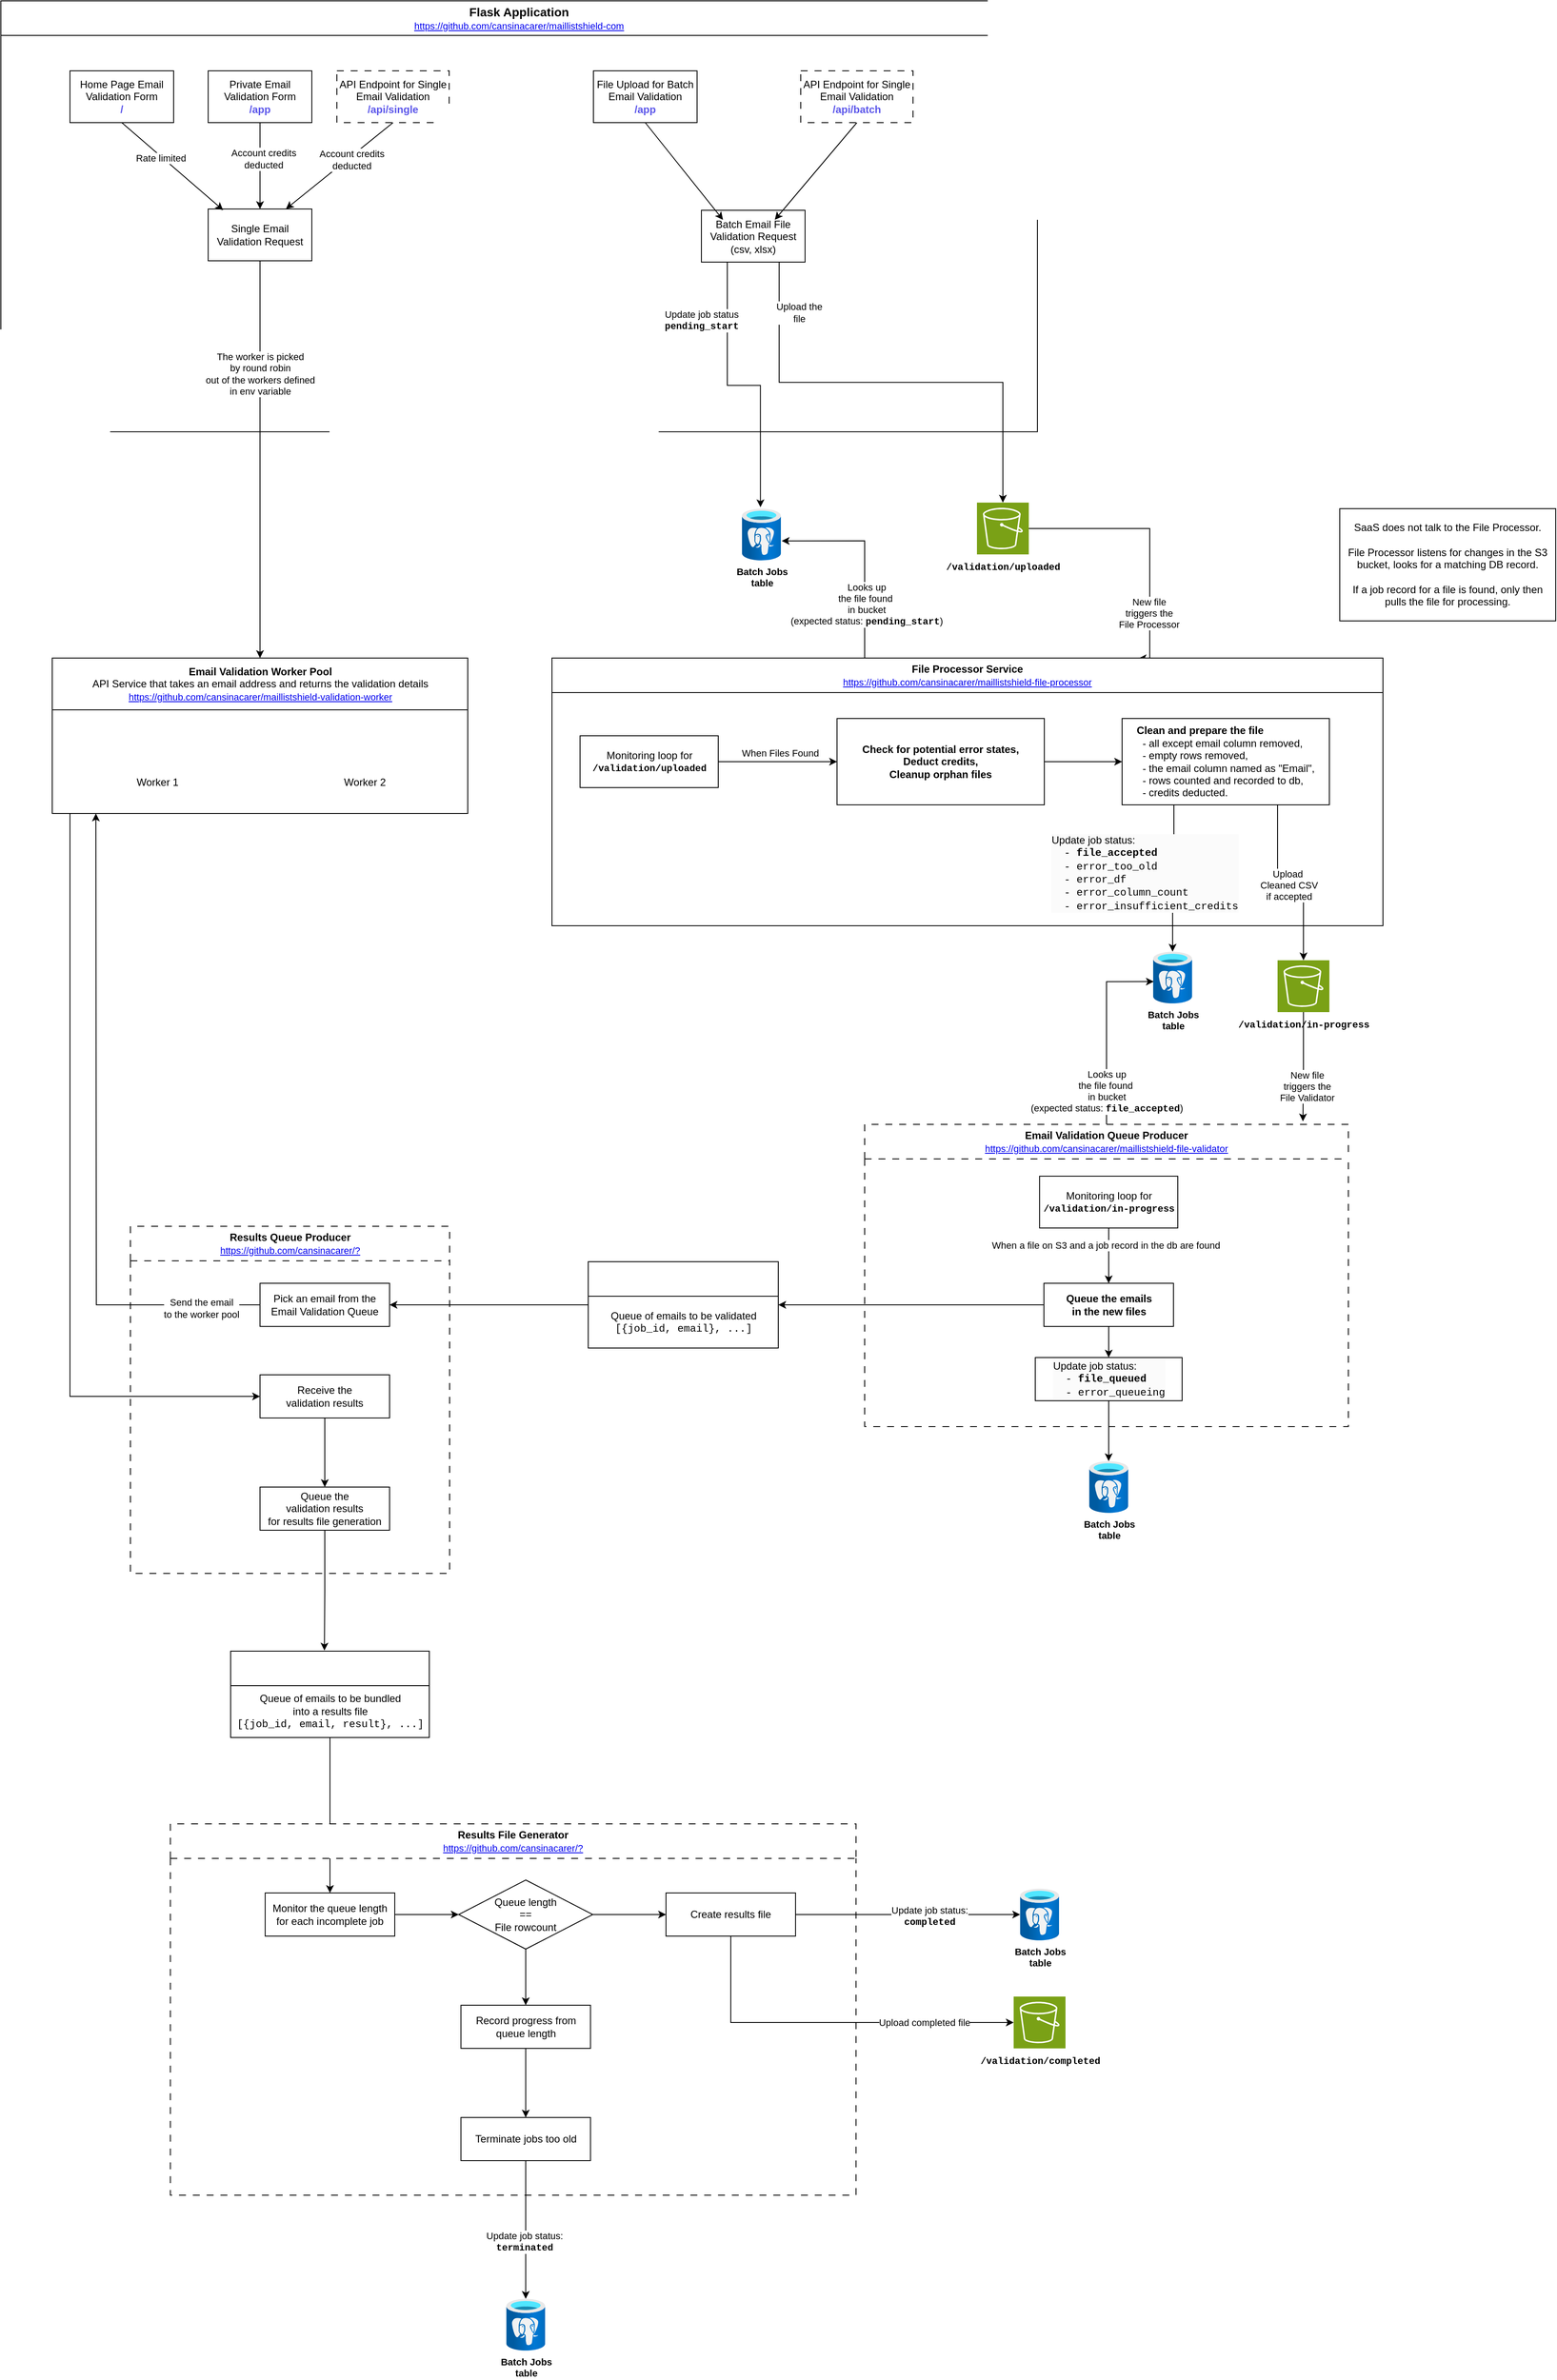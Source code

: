 <mxfile>
    <diagram id="Ht1M8jgEwFfnCIfOTk4-" name="Page-1">
        <mxGraphModel dx="1467" dy="670" grid="1" gridSize="10" guides="1" tooltips="1" connect="1" arrows="1" fold="1" page="1" pageScale="1" pageWidth="1169" pageHeight="827" math="0" shadow="0">
            <root>
                <mxCell id="0"/>
                <mxCell id="1" parent="0"/>
                <mxCell id="_tGrXpRGsigZLB4k0Vc1-57" style="edgeStyle=orthogonalEdgeStyle;rounded=0;orthogonalLoop=1;jettySize=auto;html=1;exitX=0.5;exitY=1;exitDx=0;exitDy=0;entryX=0.5;entryY=0;entryDx=0;entryDy=0;" parent="1" source="_tGrXpRGsigZLB4k0Vc1-1" target="_tGrXpRGsigZLB4k0Vc1-60" edge="1">
                    <mxGeometry relative="1" as="geometry">
                        <mxPoint x="660" y="850" as="targetPoint"/>
                    </mxGeometry>
                </mxCell>
                <mxCell id="_tGrXpRGsigZLB4k0Vc1-59" value="The worker is picked&lt;div&gt;by round robin&lt;/div&gt;&lt;div&gt;out of the workers defined&lt;/div&gt;&lt;div&gt;in env variable&lt;/div&gt;" style="edgeLabel;html=1;align=center;verticalAlign=middle;resizable=0;points=[];" parent="_tGrXpRGsigZLB4k0Vc1-57" vertex="1" connectable="0">
                    <mxGeometry x="-0.695" y="3" relative="1" as="geometry">
                        <mxPoint x="-3" y="61" as="offset"/>
                    </mxGeometry>
                </mxCell>
                <mxCell id="_tGrXpRGsigZLB4k0Vc1-181" style="edgeStyle=orthogonalEdgeStyle;rounded=0;orthogonalLoop=1;jettySize=auto;html=1;entryX=0;entryY=0.5;entryDx=0;entryDy=0;" parent="1" target="_tGrXpRGsigZLB4k0Vc1-180" edge="1">
                    <mxGeometry relative="1" as="geometry">
                        <mxPoint x="200" y="1140" as="sourcePoint"/>
                        <Array as="points">
                            <mxPoint x="200" y="1815"/>
                        </Array>
                    </mxGeometry>
                </mxCell>
                <mxCell id="_tGrXpRGsigZLB4k0Vc1-60" value="Email Validation Worker Pool&lt;div&gt;&lt;span style=&quot;font-weight: normal;&quot;&gt;API Service that takes an email address and returns the validation details&lt;/span&gt;&lt;br&gt;&lt;div&gt;&lt;u style=&quot;color: rgb(0, 0, 238); font-size: 11px; font-weight: 400; text-align: right; text-wrap-mode: nowrap;&quot;&gt;&lt;a href=&quot;https://github.com/cansinacarer/maillistshield-validation-worker&quot;&gt;https://github.com/cansinacarer/maillistshield-validation-worker&lt;/a&gt;&lt;/u&gt;&lt;/div&gt;&lt;/div&gt;" style="swimlane;whiteSpace=wrap;html=1;startSize=60;" parent="1" vertex="1">
                    <mxGeometry x="179.5" y="960" width="481" height="180" as="geometry"/>
                </mxCell>
                <mxCell id="_tGrXpRGsigZLB4k0Vc1-63" value="Worker 2" style="shape=image;html=1;verticalAlign=top;verticalLabelPosition=bottom;labelBackgroundColor=#ffffff;imageAspect=0;aspect=fixed;image=https://cdn1.iconfinder.com/data/icons/unicons-line-vol-3/24/docker-128.png" parent="_tGrXpRGsigZLB4k0Vc1-60" vertex="1">
                    <mxGeometry x="341" y="90" width="40" height="40" as="geometry"/>
                </mxCell>
                <mxCell id="_tGrXpRGsigZLB4k0Vc1-67" value="Worker 1" style="shape=image;html=1;verticalAlign=top;verticalLabelPosition=bottom;labelBackgroundColor=#ffffff;imageAspect=0;aspect=fixed;image=https://cdn1.iconfinder.com/data/icons/unicons-line-vol-3/24/docker-128.png" parent="_tGrXpRGsigZLB4k0Vc1-60" vertex="1">
                    <mxGeometry x="101" y="90" width="40" height="40" as="geometry"/>
                </mxCell>
                <mxCell id="_tGrXpRGsigZLB4k0Vc1-64" value="&lt;font style=&quot;text-align: right; text-wrap-mode: nowrap; font-size: 14px;&quot;&gt;Flask Application&lt;/font&gt;&lt;div&gt;&lt;u style=&quot;font-size: 11px; font-weight: normal; text-align: right; text-wrap-mode: nowrap; background-color: transparent; color: light-dark(rgb(0, 0, 0), rgb(255, 255, 255));&quot;&gt;&lt;a href=&quot;https://github.com/cansinacarer/maillistshield-com&quot;&gt;https://github.com/cansinacarer/maillistshield-com&lt;/a&gt;&lt;/u&gt;&lt;/div&gt;" style="swimlane;whiteSpace=wrap;html=1;startSize=40;" parent="1" vertex="1">
                    <mxGeometry x="120" y="199" width="1200" height="499" as="geometry"/>
                </mxCell>
                <mxCell id="_tGrXpRGsigZLB4k0Vc1-7" value="Home Page Email Validation Form&lt;div&gt;&lt;b&gt;&lt;font style=&quot;color: rgb(91, 86, 234);&quot;&gt;/&lt;/font&gt;&lt;/b&gt;&lt;/div&gt;" style="rounded=0;whiteSpace=wrap;html=1;" parent="_tGrXpRGsigZLB4k0Vc1-64" vertex="1">
                    <mxGeometry x="80" y="81" width="120" height="60" as="geometry"/>
                </mxCell>
                <mxCell id="_tGrXpRGsigZLB4k0Vc1-11" value="Private Email Validation Form&lt;div&gt;&lt;font style=&quot;color: rgb(91, 86, 234);&quot;&gt;&lt;b&gt;/app&lt;/b&gt;&lt;/font&gt;&lt;/div&gt;" style="rounded=0;whiteSpace=wrap;html=1;" parent="_tGrXpRGsigZLB4k0Vc1-64" vertex="1">
                    <mxGeometry x="240" y="81" width="120" height="60" as="geometry"/>
                </mxCell>
                <mxCell id="_tGrXpRGsigZLB4k0Vc1-15" value="API Endpoint for Single Email Validation&lt;div&gt;&lt;font style=&quot;color: rgb(91, 86, 234);&quot;&gt;&lt;b style=&quot;&quot;&gt;/api/single&lt;/b&gt;&lt;/font&gt;&lt;/div&gt;" style="rounded=0;whiteSpace=wrap;html=1;dashed=1;dashPattern=8 8;" parent="_tGrXpRGsigZLB4k0Vc1-64" vertex="1">
                    <mxGeometry x="389" y="81" width="130" height="60" as="geometry"/>
                </mxCell>
                <mxCell id="_tGrXpRGsigZLB4k0Vc1-1" value="Single Email Validation Request" style="rounded=0;whiteSpace=wrap;html=1;" parent="_tGrXpRGsigZLB4k0Vc1-64" vertex="1">
                    <mxGeometry x="240" y="241" width="120" height="60" as="geometry"/>
                </mxCell>
                <mxCell id="_tGrXpRGsigZLB4k0Vc1-8" value="" style="endArrow=classic;html=1;rounded=0;exitX=0.5;exitY=1;exitDx=0;exitDy=0;entryX=0.144;entryY=0.022;entryDx=0;entryDy=0;entryPerimeter=0;" parent="_tGrXpRGsigZLB4k0Vc1-64" source="_tGrXpRGsigZLB4k0Vc1-7" target="_tGrXpRGsigZLB4k0Vc1-1" edge="1">
                    <mxGeometry width="50" height="50" relative="1" as="geometry">
                        <mxPoint x="460" y="517" as="sourcePoint"/>
                        <mxPoint x="510" y="467" as="targetPoint"/>
                    </mxGeometry>
                </mxCell>
                <mxCell id="_tGrXpRGsigZLB4k0Vc1-50" value="Rate limited" style="edgeLabel;html=1;align=center;verticalAlign=middle;resizable=0;points=[];" parent="_tGrXpRGsigZLB4k0Vc1-8" vertex="1" connectable="0">
                    <mxGeometry x="-0.232" y="-2" relative="1" as="geometry">
                        <mxPoint x="1" as="offset"/>
                    </mxGeometry>
                </mxCell>
                <mxCell id="_tGrXpRGsigZLB4k0Vc1-10" value="" style="endArrow=classic;html=1;rounded=0;exitX=0.5;exitY=1;exitDx=0;exitDy=0;entryX=0.5;entryY=0;entryDx=0;entryDy=0;" parent="_tGrXpRGsigZLB4k0Vc1-64" source="_tGrXpRGsigZLB4k0Vc1-11" target="_tGrXpRGsigZLB4k0Vc1-1" edge="1">
                    <mxGeometry width="50" height="50" relative="1" as="geometry">
                        <mxPoint x="610" y="517" as="sourcePoint"/>
                        <mxPoint x="377" y="208" as="targetPoint"/>
                    </mxGeometry>
                </mxCell>
                <mxCell id="_tGrXpRGsigZLB4k0Vc1-51" value="Account credits&lt;div&gt;deducted&lt;/div&gt;" style="edgeLabel;html=1;align=center;verticalAlign=middle;resizable=0;points=[];" parent="_tGrXpRGsigZLB4k0Vc1-10" vertex="1" connectable="0">
                    <mxGeometry x="-0.174" y="4" relative="1" as="geometry">
                        <mxPoint as="offset"/>
                    </mxGeometry>
                </mxCell>
                <mxCell id="_tGrXpRGsigZLB4k0Vc1-14" value="" style="endArrow=classic;html=1;rounded=0;exitX=0.5;exitY=1;exitDx=0;exitDy=0;entryX=0.75;entryY=0;entryDx=0;entryDy=0;" parent="_tGrXpRGsigZLB4k0Vc1-64" source="_tGrXpRGsigZLB4k0Vc1-15" target="_tGrXpRGsigZLB4k0Vc1-1" edge="1">
                    <mxGeometry width="50" height="50" relative="1" as="geometry">
                        <mxPoint x="770" y="517" as="sourcePoint"/>
                        <mxPoint x="470" y="207" as="targetPoint"/>
                    </mxGeometry>
                </mxCell>
                <mxCell id="_tGrXpRGsigZLB4k0Vc1-52" value="Account credits&lt;div&gt;deducted&lt;/div&gt;" style="edgeLabel;html=1;align=center;verticalAlign=middle;resizable=0;points=[];" parent="_tGrXpRGsigZLB4k0Vc1-14" vertex="1" connectable="0">
                    <mxGeometry x="-0.183" y="4" relative="1" as="geometry">
                        <mxPoint y="-1" as="offset"/>
                    </mxGeometry>
                </mxCell>
                <mxCell id="_tGrXpRGsigZLB4k0Vc1-2" value="Batch Email File Validation Request&lt;div&gt;(csv, xlsx)&lt;/div&gt;" style="rounded=0;whiteSpace=wrap;html=1;" parent="_tGrXpRGsigZLB4k0Vc1-64" vertex="1">
                    <mxGeometry x="811" y="242.5" width="120" height="60" as="geometry"/>
                </mxCell>
                <mxCell id="_tGrXpRGsigZLB4k0Vc1-18" value="" style="endArrow=classic;html=1;rounded=0;exitX=0.5;exitY=1;exitDx=0;exitDy=0;entryX=0.25;entryY=0;entryDx=0;entryDy=0;" parent="_tGrXpRGsigZLB4k0Vc1-64" source="_tGrXpRGsigZLB4k0Vc1-19" edge="1">
                    <mxGeometry width="50" height="50" relative="1" as="geometry">
                        <mxPoint x="1056" y="508.5" as="sourcePoint"/>
                        <mxPoint x="836" y="253.5" as="targetPoint"/>
                    </mxGeometry>
                </mxCell>
                <mxCell id="_tGrXpRGsigZLB4k0Vc1-19" value="File Upload for Batch Email Validation&lt;div&gt;&lt;font style=&quot;color: rgb(91, 86, 234);&quot;&gt;&lt;b&gt;/app&lt;/b&gt;&lt;/font&gt;&lt;/div&gt;" style="rounded=0;whiteSpace=wrap;html=1;" parent="_tGrXpRGsigZLB4k0Vc1-64" vertex="1">
                    <mxGeometry x="686" y="81" width="120" height="60" as="geometry"/>
                </mxCell>
                <mxCell id="_tGrXpRGsigZLB4k0Vc1-20" value="" style="endArrow=classic;html=1;rounded=0;exitX=0.5;exitY=1;exitDx=0;exitDy=0;entryX=0.75;entryY=0;entryDx=0;entryDy=0;" parent="_tGrXpRGsigZLB4k0Vc1-64" source="_tGrXpRGsigZLB4k0Vc1-21" edge="1">
                    <mxGeometry width="50" height="50" relative="1" as="geometry">
                        <mxPoint x="1216" y="508.5" as="sourcePoint"/>
                        <mxPoint x="896" y="253.5" as="targetPoint"/>
                    </mxGeometry>
                </mxCell>
                <mxCell id="_tGrXpRGsigZLB4k0Vc1-21" value="API Endpoint for Single Email Validation&lt;div&gt;&lt;font style=&quot;color: rgb(91, 86, 234);&quot;&gt;&lt;b style=&quot;&quot;&gt;/api/batch&lt;/b&gt;&lt;/font&gt;&lt;/div&gt;" style="rounded=0;whiteSpace=wrap;html=1;dashed=1;dashPattern=8 8;" parent="_tGrXpRGsigZLB4k0Vc1-64" vertex="1">
                    <mxGeometry x="926" y="81" width="130" height="60" as="geometry"/>
                </mxCell>
                <mxCell id="_tGrXpRGsigZLB4k0Vc1-65" value="" style="shape=image;html=1;verticalAlign=top;verticalLabelPosition=bottom;labelBackgroundColor=#ffffff;imageAspect=0;aspect=fixed;image=https://cdn1.iconfinder.com/data/icons/unicons-line-vol-3/24/docker-128.png" parent="_tGrXpRGsigZLB4k0Vc1-64" vertex="1">
                    <mxGeometry x="20" width="40" height="40" as="geometry"/>
                </mxCell>
                <mxCell id="_tGrXpRGsigZLB4k0Vc1-68" value="&lt;div style=&quot;font-size: 11px;&quot;&gt;&lt;b&gt;Batch Jobs&lt;/b&gt;&lt;/div&gt;&lt;div style=&quot;font-size: 11px;&quot;&gt;&lt;b&gt;table&lt;/b&gt;&lt;/div&gt;" style="image;aspect=fixed;html=1;points=[];align=center;fontSize=12;image=img/lib/azure2/databases/Azure_Database_PostgreSQL_Server.svg;" parent="1" vertex="1">
                    <mxGeometry x="978" y="787" width="45" height="60" as="geometry"/>
                </mxCell>
                <mxCell id="_tGrXpRGsigZLB4k0Vc1-118" style="edgeStyle=orthogonalEdgeStyle;rounded=0;orthogonalLoop=1;jettySize=auto;html=1;exitX=1;exitY=0.5;exitDx=0;exitDy=0;exitPerimeter=0;entryX=0.706;entryY=0.001;entryDx=0;entryDy=0;entryPerimeter=0;" parent="1" source="_tGrXpRGsigZLB4k0Vc1-70" target="_tGrXpRGsigZLB4k0Vc1-76" edge="1">
                    <mxGeometry relative="1" as="geometry">
                        <mxPoint x="1450" y="940" as="targetPoint"/>
                        <Array as="points">
                            <mxPoint x="1450" y="810"/>
                            <mxPoint x="1450" y="960"/>
                        </Array>
                    </mxGeometry>
                </mxCell>
                <mxCell id="_tGrXpRGsigZLB4k0Vc1-119" value="&lt;div&gt;New file&lt;/div&gt;&lt;div&gt;triggers the&lt;/div&gt;&lt;div&gt;&lt;span style=&quot;background-color: light-dark(#ffffff, var(--ge-dark-color, #121212)); color: light-dark(rgb(0, 0, 0), rgb(255, 255, 255));&quot;&gt;File Processor&lt;/span&gt;&lt;/div&gt;" style="edgeLabel;html=1;align=center;verticalAlign=middle;resizable=0;points=[];" parent="_tGrXpRGsigZLB4k0Vc1-118" vertex="1" connectable="0">
                    <mxGeometry x="0.569" y="-1" relative="1" as="geometry">
                        <mxPoint as="offset"/>
                    </mxGeometry>
                </mxCell>
                <mxCell id="_tGrXpRGsigZLB4k0Vc1-70" value="&lt;b style=&quot;color: rgb(0, 0, 0); font-size: 11px; background-color: rgb(255, 255, 255);&quot;&gt;&lt;font face=&quot;Courier New&quot;&gt;/validation/uploaded&lt;/font&gt;&lt;/b&gt;" style="sketch=0;points=[[0,0,0],[0.25,0,0],[0.5,0,0],[0.75,0,0],[1,0,0],[0,1,0],[0.25,1,0],[0.5,1,0],[0.75,1,0],[1,1,0],[0,0.25,0],[0,0.5,0],[0,0.75,0],[1,0.25,0],[1,0.5,0],[1,0.75,0]];outlineConnect=0;fontColor=#232F3E;fillColor=#7AA116;strokeColor=#ffffff;dashed=0;verticalLabelPosition=bottom;verticalAlign=top;align=center;html=1;fontSize=12;fontStyle=0;aspect=fixed;shape=mxgraph.aws4.resourceIcon;resIcon=mxgraph.aws4.s3;" parent="1" vertex="1">
                    <mxGeometry x="1250" y="780" width="60" height="60" as="geometry"/>
                </mxCell>
                <mxCell id="_tGrXpRGsigZLB4k0Vc1-72" style="edgeStyle=orthogonalEdgeStyle;rounded=0;orthogonalLoop=1;jettySize=auto;html=1;exitX=0.25;exitY=1;exitDx=0;exitDy=0;entryX=0.474;entryY=-0.028;entryDx=0;entryDy=0;entryPerimeter=0;" parent="1" source="_tGrXpRGsigZLB4k0Vc1-2" target="_tGrXpRGsigZLB4k0Vc1-68" edge="1">
                    <mxGeometry relative="1" as="geometry"/>
                </mxCell>
                <mxCell id="_tGrXpRGsigZLB4k0Vc1-73" value="&lt;span style=&quot;background-color: light-dark(#ffffff, var(--ge-dark-color, #121212)); color: light-dark(rgb(0, 0, 0), rgb(255, 255, 255));&quot;&gt;Update job status&lt;/span&gt;&lt;div&gt;&lt;font face=&quot;Courier New&quot;&gt;&lt;b&gt;pending_start&lt;/b&gt;&lt;/font&gt;&lt;/div&gt;" style="edgeLabel;html=1;align=center;verticalAlign=middle;resizable=0;points=[];" parent="_tGrXpRGsigZLB4k0Vc1-72" vertex="1" connectable="0">
                    <mxGeometry x="-0.422" y="6" relative="1" as="geometry">
                        <mxPoint x="-36" y="-26" as="offset"/>
                    </mxGeometry>
                </mxCell>
                <mxCell id="_tGrXpRGsigZLB4k0Vc1-74" style="edgeStyle=orthogonalEdgeStyle;rounded=0;orthogonalLoop=1;jettySize=auto;html=1;exitX=0.75;exitY=1;exitDx=0;exitDy=0;" parent="1" source="_tGrXpRGsigZLB4k0Vc1-2" target="_tGrXpRGsigZLB4k0Vc1-70" edge="1">
                    <mxGeometry relative="1" as="geometry"/>
                </mxCell>
                <mxCell id="_tGrXpRGsigZLB4k0Vc1-75" value="Upload the&lt;div&gt;file&lt;/div&gt;" style="edgeLabel;html=1;align=center;verticalAlign=middle;resizable=0;points=[];" parent="_tGrXpRGsigZLB4k0Vc1-74" vertex="1" connectable="0">
                    <mxGeometry x="-0.406" y="-2" relative="1" as="geometry">
                        <mxPoint x="2" y="-83" as="offset"/>
                    </mxGeometry>
                </mxCell>
                <mxCell id="_tGrXpRGsigZLB4k0Vc1-76" value="File Processor Service&lt;div&gt;&lt;u style=&quot;color: rgb(0, 0, 238); font-size: 11px; font-weight: 400; text-align: right; text-wrap-mode: nowrap;&quot;&gt;&lt;a href=&quot;https://github.com/cansinacarer/maillistshield-file-processor&quot;&gt;https://github.com/cansinacarer/maillistshield-file-processor&lt;/a&gt;&lt;/u&gt;&lt;/div&gt;" style="swimlane;whiteSpace=wrap;html=1;startSize=40;" parent="1" vertex="1">
                    <mxGeometry x="758" y="960" width="962" height="310" as="geometry">
                        <mxRectangle x="920" y="990" width="350" height="40" as="alternateBounds"/>
                    </mxGeometry>
                </mxCell>
                <mxCell id="_tGrXpRGsigZLB4k0Vc1-79" value="" style="shape=image;html=1;verticalAlign=top;verticalLabelPosition=bottom;labelBackgroundColor=#ffffff;imageAspect=0;aspect=fixed;image=https://cdn1.iconfinder.com/data/icons/unicons-line-vol-3/24/docker-128.png" parent="_tGrXpRGsigZLB4k0Vc1-76" vertex="1">
                    <mxGeometry x="20" width="40" height="40" as="geometry"/>
                </mxCell>
                <mxCell id="_tGrXpRGsigZLB4k0Vc1-90" value="" style="edgeStyle=orthogonalEdgeStyle;rounded=0;orthogonalLoop=1;jettySize=auto;html=1;" parent="_tGrXpRGsigZLB4k0Vc1-76" source="_tGrXpRGsigZLB4k0Vc1-88" target="_tGrXpRGsigZLB4k0Vc1-89" edge="1">
                    <mxGeometry relative="1" as="geometry"/>
                </mxCell>
                <mxCell id="_tGrXpRGsigZLB4k0Vc1-91" value="When Files Found" style="edgeLabel;html=1;align=center;verticalAlign=middle;resizable=0;points=[];" parent="_tGrXpRGsigZLB4k0Vc1-90" vertex="1" connectable="0">
                    <mxGeometry x="0.04" y="-4" relative="1" as="geometry">
                        <mxPoint y="-14" as="offset"/>
                    </mxGeometry>
                </mxCell>
                <mxCell id="_tGrXpRGsigZLB4k0Vc1-88" value="Monitoring loop for&lt;div&gt;&lt;b style=&quot;text-wrap-mode: nowrap; color: rgb(0, 0, 0); font-size: 11px; background-color: rgb(255, 255, 255);&quot;&gt;&lt;font face=&quot;Courier New&quot;&gt;/validation/uploaded&lt;/font&gt;&lt;/b&gt;&lt;/div&gt;" style="rounded=0;whiteSpace=wrap;html=1;" parent="_tGrXpRGsigZLB4k0Vc1-76" vertex="1">
                    <mxGeometry x="32.5" y="90" width="160" height="60" as="geometry"/>
                </mxCell>
                <mxCell id="_tGrXpRGsigZLB4k0Vc1-105" value="" style="edgeStyle=orthogonalEdgeStyle;rounded=0;orthogonalLoop=1;jettySize=auto;html=1;" parent="_tGrXpRGsigZLB4k0Vc1-76" source="_tGrXpRGsigZLB4k0Vc1-89" target="_tGrXpRGsigZLB4k0Vc1-104" edge="1">
                    <mxGeometry relative="1" as="geometry"/>
                </mxCell>
                <mxCell id="_tGrXpRGsigZLB4k0Vc1-89" value="&lt;div style=&quot;text-wrap-mode: nowrap;&quot;&gt;&lt;b style=&quot;background-color: transparent; color: light-dark(rgb(0, 0, 0), rgb(255, 255, 255));&quot;&gt;Check for potential error states,&lt;/b&gt;&lt;/div&gt;&lt;div style=&quot;text-wrap-mode: nowrap;&quot;&gt;&lt;b&gt;Deduct credits,&lt;/b&gt;&lt;b style=&quot;background-color: transparent; color: light-dark(rgb(0, 0, 0), rgb(255, 255, 255));&quot;&gt;&lt;/b&gt;&lt;/div&gt;&lt;div style=&quot;text-wrap-mode: nowrap;&quot;&gt;&lt;b&gt;Cleanup orphan files&lt;/b&gt;&lt;/div&gt;" style="whiteSpace=wrap;html=1;rounded=0;align=center;" parent="_tGrXpRGsigZLB4k0Vc1-76" vertex="1">
                    <mxGeometry x="330" y="70" width="240" height="100" as="geometry"/>
                </mxCell>
                <mxCell id="_tGrXpRGsigZLB4k0Vc1-104" value="&lt;div style=&quot;text-align: left; text-wrap-mode: nowrap;&quot;&gt;&lt;b&gt;Clean and prepare the file&lt;/b&gt;&lt;/div&gt;&lt;div style=&quot;text-align: left; text-wrap-mode: nowrap;&quot;&gt;&amp;nbsp; -&amp;nbsp;&lt;span style=&quot;background-color: transparent; color: light-dark(rgb(0, 0, 0), rgb(255, 255, 255));&quot;&gt;all except email column removed,&lt;/span&gt;&lt;/div&gt;&lt;div style=&quot;text-align: left; text-wrap-mode: nowrap;&quot;&gt;&lt;span style=&quot;background-color: transparent; color: light-dark(rgb(0, 0, 0), rgb(255, 255, 255));&quot;&gt;&amp;nbsp; - empty rows removed,&lt;/span&gt;&lt;/div&gt;&lt;div style=&quot;text-align: left; text-wrap-mode: nowrap;&quot;&gt;&lt;span style=&quot;background-color: transparent; color: light-dark(rgb(0, 0, 0), rgb(255, 255, 255));&quot;&gt;&amp;nbsp; - the email column named as &quot;Email&quot;,&lt;/span&gt;&lt;/div&gt;&lt;div style=&quot;text-align: left; text-wrap-mode: nowrap;&quot;&gt;&lt;span style=&quot;background-color: transparent; color: light-dark(rgb(0, 0, 0), rgb(255, 255, 255));&quot;&gt;&amp;nbsp; -&amp;nbsp;&lt;/span&gt;&lt;span style=&quot;background-color: transparent; color: light-dark(rgb(0, 0, 0), rgb(255, 255, 255));&quot;&gt;rows counted and recorded to db,&lt;/span&gt;&lt;/div&gt;&lt;div style=&quot;text-align: left; text-wrap-mode: nowrap;&quot;&gt;&lt;span style=&quot;background-color: transparent; color: light-dark(rgb(0, 0, 0), rgb(255, 255, 255));&quot;&gt;&amp;nbsp; - credits deducted.&lt;/span&gt;&lt;/div&gt;" style="whiteSpace=wrap;html=1;rounded=0;" parent="_tGrXpRGsigZLB4k0Vc1-76" vertex="1">
                    <mxGeometry x="660" y="70" width="240" height="100" as="geometry"/>
                </mxCell>
                <mxCell id="_tGrXpRGsigZLB4k0Vc1-100" value="&lt;div style=&quot;font-size: 11px;&quot;&gt;&lt;b&gt;Batch Jobs&lt;/b&gt;&lt;/div&gt;&lt;div style=&quot;font-size: 11px;&quot;&gt;&lt;b&gt;table&lt;/b&gt;&lt;/div&gt;" style="image;aspect=fixed;html=1;points=[];align=center;fontSize=12;image=img/lib/azure2/databases/Azure_Database_PostgreSQL_Server.svg;" parent="_tGrXpRGsigZLB4k0Vc1-76" vertex="1">
                    <mxGeometry x="696" y="340" width="45" height="60" as="geometry"/>
                </mxCell>
                <mxCell id="_tGrXpRGsigZLB4k0Vc1-99" value="" style="edgeStyle=orthogonalEdgeStyle;rounded=0;orthogonalLoop=1;jettySize=auto;html=1;exitX=0.25;exitY=1;exitDx=0;exitDy=0;" parent="_tGrXpRGsigZLB4k0Vc1-76" source="_tGrXpRGsigZLB4k0Vc1-104" target="_tGrXpRGsigZLB4k0Vc1-100" edge="1">
                    <mxGeometry relative="1" as="geometry">
                        <mxPoint x="80" y="620" as="sourcePoint"/>
                        <mxPoint x="210" y="560" as="targetPoint"/>
                    </mxGeometry>
                </mxCell>
                <mxCell id="_tGrXpRGsigZLB4k0Vc1-101" value="&lt;div style=&quot;font-size: 12px; text-align: left; background-color: rgb(251, 251, 251);&quot;&gt;Update job status:&lt;/div&gt;&lt;div style=&quot;font-size: 12px; text-align: left; background-color: rgb(251, 251, 251);&quot;&gt;&lt;font face=&quot;Courier New&quot;&gt;&amp;nbsp; -&amp;nbsp;&lt;span style=&quot;background-color: transparent;&quot;&gt;&lt;b&gt;file_accepted&lt;/b&gt;&lt;/span&gt;&lt;/font&gt;&lt;/div&gt;&lt;div style=&quot;font-size: 12px; text-align: left; background-color: rgb(251, 251, 251);&quot;&gt;&lt;font face=&quot;Courier New&quot;&gt;&amp;nbsp; -&amp;nbsp;error_too_old&lt;/font&gt;&lt;/div&gt;&lt;div style=&quot;font-size: 12px; text-align: left; background-color: rgb(251, 251, 251);&quot;&gt;&lt;font face=&quot;Courier New&quot;&gt;&lt;span style=&quot;background-color: transparent; color: light-dark(rgb(0, 0, 0), rgb(255, 255, 255));&quot;&gt;&amp;nbsp; -&amp;nbsp;&lt;/span&gt;&lt;span style=&quot;background-color: transparent; color: light-dark(rgb(0, 0, 0), rgb(255, 255, 255));&quot;&gt;error_df&lt;/span&gt;&lt;/font&gt;&lt;/div&gt;&lt;div style=&quot;font-size: 12px; text-align: left; background-color: rgb(251, 251, 251);&quot;&gt;&lt;font face=&quot;Courier New&quot;&gt;&amp;nbsp; -&amp;nbsp;error_column_count&lt;/font&gt;&lt;/div&gt;&lt;div style=&quot;font-size: 12px; text-align: left; background-color: rgb(251, 251, 251);&quot;&gt;&lt;font face=&quot;Courier New&quot;&gt;&amp;nbsp; -&amp;nbsp;error_insufficient_credits&lt;/font&gt;&lt;/div&gt;" style="edgeLabel;html=1;align=center;verticalAlign=middle;resizable=0;points=[];" parent="_tGrXpRGsigZLB4k0Vc1-99" vertex="1" connectable="0">
                    <mxGeometry x="-0.082" y="-2" relative="1" as="geometry">
                        <mxPoint x="-32" as="offset"/>
                    </mxGeometry>
                </mxCell>
                <mxCell id="_tGrXpRGsigZLB4k0Vc1-102" value="&lt;b style=&quot;color: rgb(0, 0, 0); font-size: 11px; background-color: rgb(255, 255, 255);&quot;&gt;&lt;font face=&quot;Courier New&quot;&gt;/validation/in-progress&lt;/font&gt;&lt;/b&gt;" style="sketch=0;points=[[0,0,0],[0.25,0,0],[0.5,0,0],[0.75,0,0],[1,0,0],[0,1,0],[0.25,1,0],[0.5,1,0],[0.75,1,0],[1,1,0],[0,0.25,0],[0,0.5,0],[0,0.75,0],[1,0.25,0],[1,0.5,0],[1,0.75,0]];outlineConnect=0;fontColor=#232F3E;fillColor=#7AA116;strokeColor=#ffffff;dashed=0;verticalLabelPosition=bottom;verticalAlign=top;align=center;html=1;fontSize=12;fontStyle=0;aspect=fixed;shape=mxgraph.aws4.resourceIcon;resIcon=mxgraph.aws4.s3;" parent="_tGrXpRGsigZLB4k0Vc1-76" vertex="1">
                    <mxGeometry x="840" y="350" width="60" height="60" as="geometry"/>
                </mxCell>
                <mxCell id="_tGrXpRGsigZLB4k0Vc1-107" style="edgeStyle=orthogonalEdgeStyle;rounded=0;orthogonalLoop=1;jettySize=auto;html=1;exitX=0.75;exitY=1;exitDx=0;exitDy=0;entryX=0.5;entryY=0;entryDx=0;entryDy=0;entryPerimeter=0;" parent="_tGrXpRGsigZLB4k0Vc1-76" source="_tGrXpRGsigZLB4k0Vc1-104" target="_tGrXpRGsigZLB4k0Vc1-102" edge="1">
                    <mxGeometry relative="1" as="geometry"/>
                </mxCell>
                <mxCell id="_tGrXpRGsigZLB4k0Vc1-108" value="Upload&amp;nbsp;&lt;div&gt;Cleaned&amp;nbsp;&lt;span style=&quot;background-color: light-dark(#ffffff, var(--ge-dark-color, #121212)); color: light-dark(rgb(0, 0, 0), rgb(255, 255, 255));&quot;&gt;CSV&lt;/span&gt;&lt;/div&gt;&lt;div&gt;if accepted&lt;/div&gt;" style="edgeLabel;html=1;align=center;verticalAlign=middle;resizable=0;points=[];" parent="_tGrXpRGsigZLB4k0Vc1-107" vertex="1" connectable="0">
                    <mxGeometry x="-0.019" y="-3" relative="1" as="geometry">
                        <mxPoint as="offset"/>
                    </mxGeometry>
                </mxCell>
                <mxCell id="_tGrXpRGsigZLB4k0Vc1-116" style="edgeStyle=orthogonalEdgeStyle;rounded=0;orthogonalLoop=1;jettySize=auto;html=1;exitX=0.5;exitY=0;exitDx=0;exitDy=0;entryX=1.022;entryY=0.622;entryDx=0;entryDy=0;entryPerimeter=0;" parent="1" source="_tGrXpRGsigZLB4k0Vc1-76" target="_tGrXpRGsigZLB4k0Vc1-68" edge="1">
                    <mxGeometry relative="1" as="geometry">
                        <Array as="points">
                            <mxPoint x="1120" y="960"/>
                            <mxPoint x="1120" y="824"/>
                        </Array>
                    </mxGeometry>
                </mxCell>
                <mxCell id="_tGrXpRGsigZLB4k0Vc1-117" value="Looks up&lt;div&gt;the file found&amp;nbsp;&lt;/div&gt;&lt;div&gt;in bucket&lt;/div&gt;&lt;div&gt;(expected status:&amp;nbsp;&lt;font face=&quot;Courier New&quot;&gt;&lt;b&gt;pending_start&lt;/b&gt;&lt;/font&gt;)&lt;/div&gt;" style="edgeLabel;html=1;align=center;verticalAlign=middle;resizable=0;points=[];" parent="_tGrXpRGsigZLB4k0Vc1-116" vertex="1" connectable="0">
                    <mxGeometry x="0.034" y="-2" relative="1" as="geometry">
                        <mxPoint as="offset"/>
                    </mxGeometry>
                </mxCell>
                <mxCell id="_tGrXpRGsigZLB4k0Vc1-120" value="Email Validation Queue Producer&lt;br&gt;&lt;u style=&quot;background-color: transparent; text-wrap-mode: nowrap; color: rgb(0, 0, 238); font-size: 11px; font-weight: 400; text-align: right;&quot;&gt;&lt;a href=&quot;https://github.com/cansinacarer/maillistshield-file-validator&quot;&gt;https://github.com/cansinacarer/maillistshield-file-validator&lt;/a&gt;&lt;/u&gt;&lt;div&gt;&lt;/div&gt;" style="swimlane;whiteSpace=wrap;html=1;startSize=40;dashed=1;dashPattern=8 8;" parent="1" vertex="1">
                    <mxGeometry x="1120" y="1500" width="560" height="350" as="geometry">
                        <mxRectangle x="920" y="990" width="350" height="40" as="alternateBounds"/>
                    </mxGeometry>
                </mxCell>
                <mxCell id="_tGrXpRGsigZLB4k0Vc1-121" value="" style="shape=image;html=1;verticalAlign=top;verticalLabelPosition=bottom;labelBackgroundColor=#ffffff;imageAspect=0;aspect=fixed;image=https://cdn1.iconfinder.com/data/icons/unicons-line-vol-3/24/docker-128.png" parent="_tGrXpRGsigZLB4k0Vc1-120" vertex="1">
                    <mxGeometry x="20" width="40" height="40" as="geometry"/>
                </mxCell>
                <mxCell id="_tGrXpRGsigZLB4k0Vc1-122" value="" style="edgeStyle=orthogonalEdgeStyle;rounded=0;orthogonalLoop=1;jettySize=auto;html=1;" parent="_tGrXpRGsigZLB4k0Vc1-120" source="_tGrXpRGsigZLB4k0Vc1-124" target="_tGrXpRGsigZLB4k0Vc1-126" edge="1">
                    <mxGeometry relative="1" as="geometry"/>
                </mxCell>
                <mxCell id="_tGrXpRGsigZLB4k0Vc1-123" value="When a file on S3 and a job record in the db are found" style="edgeLabel;html=1;align=center;verticalAlign=middle;resizable=0;points=[];" parent="_tGrXpRGsigZLB4k0Vc1-122" vertex="1" connectable="0">
                    <mxGeometry x="0.04" y="-4" relative="1" as="geometry">
                        <mxPoint y="-14" as="offset"/>
                    </mxGeometry>
                </mxCell>
                <mxCell id="_tGrXpRGsigZLB4k0Vc1-124" value="Monitoring loop for&lt;div&gt;&lt;font face=&quot;Courier New&quot;&gt;&lt;span style=&quot;font-size: 11px; text-wrap-mode: nowrap;&quot;&gt;&lt;b&gt;/validation/in-progress&lt;/b&gt;&lt;/span&gt;&lt;/font&gt;&lt;/div&gt;" style="rounded=0;whiteSpace=wrap;html=1;" parent="_tGrXpRGsigZLB4k0Vc1-120" vertex="1">
                    <mxGeometry x="202.5" y="60" width="160" height="60" as="geometry"/>
                </mxCell>
                <mxCell id="_tGrXpRGsigZLB4k0Vc1-168" value="" style="edgeStyle=orthogonalEdgeStyle;rounded=0;orthogonalLoop=1;jettySize=auto;html=1;" parent="_tGrXpRGsigZLB4k0Vc1-120" source="_tGrXpRGsigZLB4k0Vc1-126" target="_tGrXpRGsigZLB4k0Vc1-167" edge="1">
                    <mxGeometry relative="1" as="geometry"/>
                </mxCell>
                <mxCell id="_tGrXpRGsigZLB4k0Vc1-126" value="&lt;div style=&quot;text-wrap-mode: nowrap;&quot;&gt;&lt;b&gt;Queue the emails&lt;/b&gt;&lt;/div&gt;&lt;div style=&quot;text-wrap-mode: nowrap;&quot;&gt;&lt;b&gt;in the new files&lt;/b&gt;&lt;/div&gt;" style="whiteSpace=wrap;html=1;rounded=0;align=center;" parent="_tGrXpRGsigZLB4k0Vc1-120" vertex="1">
                    <mxGeometry x="207.5" y="184" width="150" height="50" as="geometry"/>
                </mxCell>
                <mxCell id="_tGrXpRGsigZLB4k0Vc1-167" value="&lt;div style=&quot;text-wrap-mode: nowrap;&quot;&gt;&lt;div style=&quot;text-align: left; background-color: rgb(251, 251, 251);&quot;&gt;Update job status:&lt;/div&gt;&lt;div style=&quot;text-align: left; background-color: rgb(251, 251, 251);&quot;&gt;&lt;font face=&quot;Courier New&quot;&gt;&amp;nbsp; -&amp;nbsp;&lt;span style=&quot;background-color: transparent;&quot;&gt;&lt;b&gt;file_queued&lt;/b&gt;&lt;/span&gt;&lt;/font&gt;&lt;/div&gt;&lt;div style=&quot;text-align: left; background-color: rgb(251, 251, 251);&quot;&gt;&lt;font face=&quot;Courier New&quot;&gt;&amp;nbsp; -&amp;nbsp;error_queueing&lt;/font&gt;&lt;/div&gt;&lt;/div&gt;" style="whiteSpace=wrap;html=1;rounded=0;align=center;" parent="_tGrXpRGsigZLB4k0Vc1-120" vertex="1">
                    <mxGeometry x="197.5" y="270" width="170" height="50" as="geometry"/>
                </mxCell>
                <mxCell id="_tGrXpRGsigZLB4k0Vc1-139" style="edgeStyle=orthogonalEdgeStyle;rounded=0;orthogonalLoop=1;jettySize=auto;html=1;exitX=0.5;exitY=0;exitDx=0;exitDy=0;entryX=0.015;entryY=0.578;entryDx=0;entryDy=0;entryPerimeter=0;" parent="1" source="_tGrXpRGsigZLB4k0Vc1-120" target="_tGrXpRGsigZLB4k0Vc1-100" edge="1">
                    <mxGeometry relative="1" as="geometry"/>
                </mxCell>
                <mxCell id="_tGrXpRGsigZLB4k0Vc1-140" value="Looks up&lt;div&gt;the file found&amp;nbsp;&lt;/div&gt;&lt;div&gt;in bucket&lt;/div&gt;&lt;div&gt;(expected status:&amp;nbsp;&lt;font face=&quot;Courier New&quot;&gt;&lt;b&gt;file_accepted&lt;/b&gt;&lt;/font&gt;)&lt;/div&gt;" style="edgeLabel;html=1;align=center;verticalAlign=middle;resizable=0;points=[];" parent="_tGrXpRGsigZLB4k0Vc1-139" vertex="1" connectable="0">
                    <mxGeometry x="-0.717" y="-7" relative="1" as="geometry">
                        <mxPoint x="-7" y="-7" as="offset"/>
                    </mxGeometry>
                </mxCell>
                <mxCell id="_tGrXpRGsigZLB4k0Vc1-134" style="edgeStyle=orthogonalEdgeStyle;rounded=0;orthogonalLoop=1;jettySize=auto;html=1;exitX=0.5;exitY=1;exitDx=0;exitDy=0;exitPerimeter=0;entryX=0.906;entryY=-0.01;entryDx=0;entryDy=0;entryPerimeter=0;" parent="1" source="_tGrXpRGsigZLB4k0Vc1-102" target="_tGrXpRGsigZLB4k0Vc1-120" edge="1">
                    <mxGeometry relative="1" as="geometry">
                        <mxPoint x="1628" y="1490" as="targetPoint"/>
                    </mxGeometry>
                </mxCell>
                <mxCell id="_tGrXpRGsigZLB4k0Vc1-135" value="&lt;div&gt;New file&lt;/div&gt;&lt;div&gt;triggers the&lt;/div&gt;&lt;div&gt;&lt;span style=&quot;background-color: light-dark(#ffffff, var(--ge-dark-color, #121212)); color: light-dark(rgb(0, 0, 0), rgb(255, 255, 255));&quot;&gt;File Validator&lt;/span&gt;&lt;/div&gt;" style="edgeLabel;html=1;align=center;verticalAlign=middle;resizable=0;points=[];" parent="_tGrXpRGsigZLB4k0Vc1-134" vertex="1" connectable="0">
                    <mxGeometry x="0.352" y="4" relative="1" as="geometry">
                        <mxPoint as="offset"/>
                    </mxGeometry>
                </mxCell>
                <mxCell id="_tGrXpRGsigZLB4k0Vc1-150" value="Results Queue Producer&lt;br&gt;&lt;u style=&quot;background-color: transparent; text-wrap-mode: nowrap; color: rgb(0, 0, 238); font-size: 11px; font-weight: 400; text-align: right;&quot;&gt;&lt;a href=&quot;https://github.com/cansinacarer/maillistshield-file-validator&quot;&gt;https://github.com/cansinacarer/?&lt;/a&gt;&lt;/u&gt;&lt;div&gt;&lt;/div&gt;" style="swimlane;whiteSpace=wrap;html=1;startSize=40;dashed=1;dashPattern=8 8;" parent="1" vertex="1">
                    <mxGeometry x="270" y="1618" width="369.5" height="402" as="geometry">
                        <mxRectangle x="920" y="990" width="350" height="40" as="alternateBounds"/>
                    </mxGeometry>
                </mxCell>
                <mxCell id="_tGrXpRGsigZLB4k0Vc1-151" value="" style="shape=image;html=1;verticalAlign=top;verticalLabelPosition=bottom;labelBackgroundColor=#ffffff;imageAspect=0;aspect=fixed;image=https://cdn1.iconfinder.com/data/icons/unicons-line-vol-3/24/docker-128.png" parent="_tGrXpRGsigZLB4k0Vc1-150" vertex="1">
                    <mxGeometry x="20" width="40" height="40" as="geometry"/>
                </mxCell>
                <mxCell id="_tGrXpRGsigZLB4k0Vc1-178" style="edgeStyle=orthogonalEdgeStyle;rounded=0;orthogonalLoop=1;jettySize=auto;html=1;exitX=0;exitY=0.5;exitDx=0;exitDy=0;" parent="_tGrXpRGsigZLB4k0Vc1-150" source="_tGrXpRGsigZLB4k0Vc1-170" edge="1">
                    <mxGeometry relative="1" as="geometry">
                        <mxPoint x="-40" y="-478" as="targetPoint"/>
                    </mxGeometry>
                </mxCell>
                <mxCell id="_tGrXpRGsigZLB4k0Vc1-179" value="Send the email&lt;div&gt;to the worker pool&lt;/div&gt;" style="edgeLabel;html=1;align=center;verticalAlign=middle;resizable=0;points=[];" parent="_tGrXpRGsigZLB4k0Vc1-178" vertex="1" connectable="0">
                    <mxGeometry x="-0.82" y="4" relative="1" as="geometry">
                        <mxPoint as="offset"/>
                    </mxGeometry>
                </mxCell>
                <mxCell id="_tGrXpRGsigZLB4k0Vc1-170" value="&lt;div style=&quot;text-wrap-mode: nowrap;&quot;&gt;&lt;span&gt;Pick an email&amp;nbsp;&lt;/span&gt;&lt;span style=&quot;background-color: transparent; color: light-dark(rgb(0, 0, 0), rgb(255, 255, 255));&quot;&gt;from the&lt;/span&gt;&lt;/div&gt;&lt;div style=&quot;text-wrap-mode: nowrap;&quot;&gt;&lt;span style=&quot;background-color: transparent; color: light-dark(rgb(0, 0, 0), rgb(255, 255, 255));&quot;&gt;Email Validation Queue&lt;/span&gt;&lt;/div&gt;" style="whiteSpace=wrap;html=1;rounded=0;align=center;fontStyle=0" parent="_tGrXpRGsigZLB4k0Vc1-150" vertex="1">
                    <mxGeometry x="150" y="66" width="150" height="50" as="geometry"/>
                </mxCell>
                <mxCell id="_tGrXpRGsigZLB4k0Vc1-184" value="" style="edgeStyle=orthogonalEdgeStyle;rounded=0;orthogonalLoop=1;jettySize=auto;html=1;" parent="_tGrXpRGsigZLB4k0Vc1-150" source="_tGrXpRGsigZLB4k0Vc1-180" target="_tGrXpRGsigZLB4k0Vc1-183" edge="1">
                    <mxGeometry relative="1" as="geometry"/>
                </mxCell>
                <mxCell id="_tGrXpRGsigZLB4k0Vc1-180" value="&lt;div style=&quot;text-wrap-mode: nowrap;&quot;&gt;&lt;div&gt;Receive the&lt;/div&gt;&lt;div&gt;validation results&lt;/div&gt;&lt;/div&gt;" style="whiteSpace=wrap;html=1;rounded=0;align=center;" parent="_tGrXpRGsigZLB4k0Vc1-150" vertex="1">
                    <mxGeometry x="150" y="172" width="150" height="50" as="geometry"/>
                </mxCell>
                <mxCell id="_tGrXpRGsigZLB4k0Vc1-183" value="&lt;div style=&quot;text-wrap-mode: nowrap;&quot;&gt;&lt;div&gt;Queue the&lt;/div&gt;&lt;div&gt;validation results&lt;/div&gt;&lt;div&gt;for results file generation&lt;/div&gt;&lt;/div&gt;" style="whiteSpace=wrap;html=1;rounded=0;align=center;" parent="_tGrXpRGsigZLB4k0Vc1-150" vertex="1">
                    <mxGeometry x="150" y="302" width="150" height="50" as="geometry"/>
                </mxCell>
                <mxCell id="_tGrXpRGsigZLB4k0Vc1-175" style="edgeStyle=orthogonalEdgeStyle;rounded=0;orthogonalLoop=1;jettySize=auto;html=1;exitX=0;exitY=0.5;exitDx=0;exitDy=0;entryX=1;entryY=0.5;entryDx=0;entryDy=0;" parent="1" source="_tGrXpRGsigZLB4k0Vc1-146" target="_tGrXpRGsigZLB4k0Vc1-170" edge="1">
                    <mxGeometry relative="1" as="geometry"/>
                </mxCell>
                <mxCell id="_tGrXpRGsigZLB4k0Vc1-146" value="" style="swimlane;whiteSpace=wrap;html=1;startSize=40;" parent="1" vertex="1">
                    <mxGeometry x="800" y="1659" width="220" height="100" as="geometry"/>
                </mxCell>
                <mxCell id="_tGrXpRGsigZLB4k0Vc1-147" value="&lt;span style=&quot;background-color: rgb(255, 255, 255);&quot;&gt;Queue of emails to be validated&lt;/span&gt;&lt;br style=&quot;padding: 0px; margin: 0px;&quot;&gt;&lt;span style=&quot;background-color: rgb(255, 255, 255);&quot;&gt;&lt;font face=&quot;Courier New&quot;&gt;[{job_id, email}, ...]&lt;/font&gt;&lt;/span&gt;" style="text;html=1;align=center;verticalAlign=middle;resizable=0;points=[];autosize=1;strokeColor=none;fillColor=none;" parent="_tGrXpRGsigZLB4k0Vc1-146" vertex="1">
                    <mxGeometry x="15" y="50" width="190" height="40" as="geometry"/>
                </mxCell>
                <mxCell id="_tGrXpRGsigZLB4k0Vc1-141" value="" style="shape=image;verticalLabelPosition=bottom;labelBackgroundColor=default;verticalAlign=top;aspect=fixed;imageAspect=0;image=https://www.rabbitmq.com/img/rabbitmq-logo-with-name.svg;" parent="_tGrXpRGsigZLB4k0Vc1-146" vertex="1">
                    <mxGeometry x="47.5" y="12" width="125" height="20" as="geometry"/>
                </mxCell>
                <mxCell id="_tGrXpRGsigZLB4k0Vc1-128" value="&lt;div style=&quot;font-size: 11px;&quot;&gt;&lt;b&gt;Batch Jobs&lt;/b&gt;&lt;/div&gt;&lt;div style=&quot;font-size: 11px;&quot;&gt;&lt;b&gt;table&lt;/b&gt;&lt;/div&gt;" style="image;aspect=fixed;html=1;points=[];align=center;fontSize=12;image=img/lib/azure2/databases/Azure_Database_PostgreSQL_Server.svg;" parent="1" vertex="1">
                    <mxGeometry x="1380" y="1890" width="45" height="60" as="geometry"/>
                </mxCell>
                <mxCell id="_tGrXpRGsigZLB4k0Vc1-129" value="" style="edgeStyle=orthogonalEdgeStyle;rounded=0;orthogonalLoop=1;jettySize=auto;html=1;exitX=0.5;exitY=1;exitDx=0;exitDy=0;" parent="1" source="_tGrXpRGsigZLB4k0Vc1-167" target="_tGrXpRGsigZLB4k0Vc1-128" edge="1">
                    <mxGeometry relative="1" as="geometry">
                        <mxPoint x="1030" y="1710" as="sourcePoint"/>
                        <mxPoint x="370" y="2100" as="targetPoint"/>
                    </mxGeometry>
                </mxCell>
                <mxCell id="_tGrXpRGsigZLB4k0Vc1-174" style="edgeStyle=orthogonalEdgeStyle;rounded=0;orthogonalLoop=1;jettySize=auto;html=1;exitX=0;exitY=0.5;exitDx=0;exitDy=0;entryX=1;entryY=0.5;entryDx=0;entryDy=0;" parent="1" source="_tGrXpRGsigZLB4k0Vc1-126" target="_tGrXpRGsigZLB4k0Vc1-146" edge="1">
                    <mxGeometry relative="1" as="geometry"/>
                </mxCell>
                <mxCell id="_tGrXpRGsigZLB4k0Vc1-205" style="edgeStyle=orthogonalEdgeStyle;rounded=0;orthogonalLoop=1;jettySize=auto;html=1;exitX=0.5;exitY=1;exitDx=0;exitDy=0;entryX=0.5;entryY=0;entryDx=0;entryDy=0;" parent="1" source="_tGrXpRGsigZLB4k0Vc1-188" target="_tGrXpRGsigZLB4k0Vc1-196" edge="1">
                    <mxGeometry relative="1" as="geometry"/>
                </mxCell>
                <mxCell id="_tGrXpRGsigZLB4k0Vc1-188" value="" style="swimlane;whiteSpace=wrap;html=1;startSize=40;" parent="1" vertex="1">
                    <mxGeometry x="386" y="2110" width="230" height="100" as="geometry"/>
                </mxCell>
                <mxCell id="_tGrXpRGsigZLB4k0Vc1-189" value="&lt;span style=&quot;background-color: rgb(255, 255, 255);&quot;&gt;Queue of emails to be bundled&lt;/span&gt;&lt;div&gt;into a results file&lt;br style=&quot;padding: 0px; margin: 0px;&quot;&gt;&lt;span style=&quot;background-color: rgb(255, 255, 255);&quot;&gt;&lt;font face=&quot;Courier New&quot;&gt;[{job_id, email, result}, ...]&lt;/font&gt;&lt;/span&gt;&lt;/div&gt;" style="text;html=1;align=center;verticalAlign=middle;resizable=0;points=[];autosize=1;strokeColor=none;fillColor=none;" parent="_tGrXpRGsigZLB4k0Vc1-188" vertex="1">
                    <mxGeometry x="-5" y="40" width="240" height="60" as="geometry"/>
                </mxCell>
                <mxCell id="_tGrXpRGsigZLB4k0Vc1-190" value="" style="shape=image;verticalLabelPosition=bottom;labelBackgroundColor=default;verticalAlign=top;aspect=fixed;imageAspect=0;image=https://www.rabbitmq.com/img/rabbitmq-logo-with-name.svg;" parent="_tGrXpRGsigZLB4k0Vc1-188" vertex="1">
                    <mxGeometry x="47.5" y="12" width="125" height="20" as="geometry"/>
                </mxCell>
                <mxCell id="_tGrXpRGsigZLB4k0Vc1-191" style="edgeStyle=orthogonalEdgeStyle;rounded=0;orthogonalLoop=1;jettySize=auto;html=1;exitX=0.5;exitY=1;exitDx=0;exitDy=0;entryX=0.472;entryY=-0.007;entryDx=0;entryDy=0;entryPerimeter=0;" parent="1" source="_tGrXpRGsigZLB4k0Vc1-183" target="_tGrXpRGsigZLB4k0Vc1-188" edge="1">
                    <mxGeometry relative="1" as="geometry">
                        <mxPoint x="560" y="2070" as="targetPoint"/>
                    </mxGeometry>
                </mxCell>
                <mxCell id="_tGrXpRGsigZLB4k0Vc1-192" value="Results File Generator&lt;br&gt;&lt;u style=&quot;background-color: transparent; text-wrap-mode: nowrap; color: rgb(0, 0, 238); font-size: 11px; font-weight: 400; text-align: right;&quot;&gt;&lt;a href=&quot;https://github.com/cansinacarer/maillistshield-file-validator&quot;&gt;https://github.com/cansinacarer/?&lt;/a&gt;&lt;/u&gt;&lt;div&gt;&lt;/div&gt;" style="swimlane;whiteSpace=wrap;html=1;startSize=40;dashed=1;dashPattern=8 8;" parent="1" vertex="1">
                    <mxGeometry x="316.25" y="2310" width="793.75" height="430" as="geometry">
                        <mxRectangle x="920" y="990" width="350" height="40" as="alternateBounds"/>
                    </mxGeometry>
                </mxCell>
                <mxCell id="_tGrXpRGsigZLB4k0Vc1-193" value="" style="shape=image;html=1;verticalAlign=top;verticalLabelPosition=bottom;labelBackgroundColor=#ffffff;imageAspect=0;aspect=fixed;image=https://cdn1.iconfinder.com/data/icons/unicons-line-vol-3/24/docker-128.png" parent="_tGrXpRGsigZLB4k0Vc1-192" vertex="1">
                    <mxGeometry x="20" width="40" height="40" as="geometry"/>
                </mxCell>
                <mxCell id="_tGrXpRGsigZLB4k0Vc1-204" value="" style="edgeStyle=orthogonalEdgeStyle;rounded=0;orthogonalLoop=1;jettySize=auto;html=1;" parent="_tGrXpRGsigZLB4k0Vc1-192" source="_tGrXpRGsigZLB4k0Vc1-196" target="_tGrXpRGsigZLB4k0Vc1-203" edge="1">
                    <mxGeometry relative="1" as="geometry"/>
                </mxCell>
                <mxCell id="_tGrXpRGsigZLB4k0Vc1-196" value="&lt;div style=&quot;text-wrap-mode: nowrap;&quot;&gt;Monitor the queue length&lt;/div&gt;&lt;div style=&quot;text-wrap-mode: nowrap;&quot;&gt;for each incomplete job&lt;/div&gt;" style="whiteSpace=wrap;html=1;rounded=0;align=center;fontStyle=0" parent="_tGrXpRGsigZLB4k0Vc1-192" vertex="1">
                    <mxGeometry x="109.75" y="80" width="150" height="50" as="geometry"/>
                </mxCell>
                <mxCell id="_tGrXpRGsigZLB4k0Vc1-216" value="" style="edgeStyle=orthogonalEdgeStyle;rounded=0;orthogonalLoop=1;jettySize=auto;html=1;" parent="_tGrXpRGsigZLB4k0Vc1-192" source="_tGrXpRGsigZLB4k0Vc1-198" target="_tGrXpRGsigZLB4k0Vc1-215" edge="1">
                    <mxGeometry relative="1" as="geometry"/>
                </mxCell>
                <mxCell id="_tGrXpRGsigZLB4k0Vc1-198" value="&lt;div style=&quot;text-wrap-mode: nowrap;&quot;&gt;&lt;div&gt;Record progress from&lt;/div&gt;&lt;div&gt;queue length&lt;/div&gt;&lt;/div&gt;" style="whiteSpace=wrap;html=1;rounded=0;align=center;" parent="_tGrXpRGsigZLB4k0Vc1-192" vertex="1">
                    <mxGeometry x="336.37" y="210" width="150" height="50" as="geometry"/>
                </mxCell>
                <mxCell id="_tGrXpRGsigZLB4k0Vc1-199" value="&lt;div style=&quot;text-wrap-mode: nowrap;&quot;&gt;&lt;div&gt;Create results file&lt;/div&gt;&lt;/div&gt;" style="whiteSpace=wrap;html=1;rounded=0;align=center;" parent="_tGrXpRGsigZLB4k0Vc1-192" vertex="1">
                    <mxGeometry x="573.75" y="80" width="150" height="50" as="geometry"/>
                </mxCell>
                <mxCell id="_tGrXpRGsigZLB4k0Vc1-206" style="edgeStyle=orthogonalEdgeStyle;rounded=0;orthogonalLoop=1;jettySize=auto;html=1;exitX=0.5;exitY=1;exitDx=0;exitDy=0;entryX=0.5;entryY=0;entryDx=0;entryDy=0;" parent="_tGrXpRGsigZLB4k0Vc1-192" source="_tGrXpRGsigZLB4k0Vc1-203" target="_tGrXpRGsigZLB4k0Vc1-198" edge="1">
                    <mxGeometry relative="1" as="geometry">
                        <mxPoint x="411.75" y="220" as="targetPoint"/>
                    </mxGeometry>
                </mxCell>
                <mxCell id="_tGrXpRGsigZLB4k0Vc1-208" style="edgeStyle=orthogonalEdgeStyle;rounded=0;orthogonalLoop=1;jettySize=auto;html=1;exitX=1;exitY=0.5;exitDx=0;exitDy=0;entryX=0;entryY=0.5;entryDx=0;entryDy=0;" parent="_tGrXpRGsigZLB4k0Vc1-192" source="_tGrXpRGsigZLB4k0Vc1-203" target="_tGrXpRGsigZLB4k0Vc1-199" edge="1">
                    <mxGeometry relative="1" as="geometry"/>
                </mxCell>
                <mxCell id="_tGrXpRGsigZLB4k0Vc1-203" value="Queue length&lt;div&gt;==&lt;div&gt;File rowcount&lt;/div&gt;&lt;/div&gt;" style="rhombus;whiteSpace=wrap;html=1;rounded=0;fontStyle=0;" parent="_tGrXpRGsigZLB4k0Vc1-192" vertex="1">
                    <mxGeometry x="333.75" y="65" width="155.25" height="80" as="geometry"/>
                </mxCell>
                <mxCell id="_tGrXpRGsigZLB4k0Vc1-215" value="&lt;div style=&quot;text-wrap-mode: nowrap;&quot;&gt;&lt;div&gt;&lt;span style=&quot;background-color: transparent; color: light-dark(rgb(0, 0, 0), rgb(255, 255, 255));&quot;&gt;Terminate jobs too old&lt;/span&gt;&lt;/div&gt;&lt;/div&gt;" style="whiteSpace=wrap;html=1;rounded=0;align=center;" parent="_tGrXpRGsigZLB4k0Vc1-192" vertex="1">
                    <mxGeometry x="336.37" y="340" width="150" height="50" as="geometry"/>
                </mxCell>
                <mxCell id="_tGrXpRGsigZLB4k0Vc1-209" value="&lt;b style=&quot;color: rgb(0, 0, 0); font-size: 11px; background-color: rgb(255, 255, 255);&quot;&gt;&lt;font face=&quot;Courier New&quot;&gt;/validation/completed&lt;/font&gt;&lt;/b&gt;" style="sketch=0;points=[[0,0,0],[0.25,0,0],[0.5,0,0],[0.75,0,0],[1,0,0],[0,1,0],[0.25,1,0],[0.5,1,0],[0.75,1,0],[1,1,0],[0,0.25,0],[0,0.5,0],[0,0.75,0],[1,0.25,0],[1,0.5,0],[1,0.75,0]];outlineConnect=0;fontColor=#232F3E;fillColor=#7AA116;strokeColor=#ffffff;dashed=0;verticalLabelPosition=bottom;verticalAlign=top;align=center;html=1;fontSize=12;fontStyle=0;aspect=fixed;shape=mxgraph.aws4.resourceIcon;resIcon=mxgraph.aws4.s3;" parent="1" vertex="1">
                    <mxGeometry x="1292.5" y="2510" width="60" height="60" as="geometry"/>
                </mxCell>
                <mxCell id="_tGrXpRGsigZLB4k0Vc1-210" value="&lt;div style=&quot;font-size: 11px;&quot;&gt;&lt;b&gt;Batch Jobs&lt;/b&gt;&lt;/div&gt;&lt;div style=&quot;font-size: 11px;&quot;&gt;&lt;b&gt;table&lt;/b&gt;&lt;/div&gt;" style="image;aspect=fixed;html=1;points=[];align=center;fontSize=12;image=img/lib/azure2/databases/Azure_Database_PostgreSQL_Server.svg;" parent="1" vertex="1">
                    <mxGeometry x="1300" y="2385" width="45" height="60" as="geometry"/>
                </mxCell>
                <mxCell id="_tGrXpRGsigZLB4k0Vc1-211" style="edgeStyle=orthogonalEdgeStyle;rounded=0;orthogonalLoop=1;jettySize=auto;html=1;exitX=1;exitY=0.5;exitDx=0;exitDy=0;" parent="1" source="_tGrXpRGsigZLB4k0Vc1-199" target="_tGrXpRGsigZLB4k0Vc1-210" edge="1">
                    <mxGeometry relative="1" as="geometry"/>
                </mxCell>
                <mxCell id="_tGrXpRGsigZLB4k0Vc1-214" value="Update job status:&lt;div&gt;&lt;font face=&quot;Courier New&quot;&gt;&lt;b&gt;completed&lt;/b&gt;&lt;/font&gt;&lt;/div&gt;" style="edgeLabel;html=1;align=center;verticalAlign=middle;resizable=0;points=[];" parent="_tGrXpRGsigZLB4k0Vc1-211" vertex="1" connectable="0">
                    <mxGeometry x="0.192" y="-2" relative="1" as="geometry">
                        <mxPoint as="offset"/>
                    </mxGeometry>
                </mxCell>
                <mxCell id="_tGrXpRGsigZLB4k0Vc1-212" style="edgeStyle=orthogonalEdgeStyle;rounded=0;orthogonalLoop=1;jettySize=auto;html=1;exitX=0.5;exitY=1;exitDx=0;exitDy=0;entryX=0;entryY=0.5;entryDx=0;entryDy=0;entryPerimeter=0;" parent="1" source="_tGrXpRGsigZLB4k0Vc1-199" target="_tGrXpRGsigZLB4k0Vc1-209" edge="1">
                    <mxGeometry relative="1" as="geometry"/>
                </mxCell>
                <mxCell id="_tGrXpRGsigZLB4k0Vc1-213" value="Upload completed file" style="edgeLabel;html=1;align=center;verticalAlign=middle;resizable=0;points=[];" parent="_tGrXpRGsigZLB4k0Vc1-212" vertex="1" connectable="0">
                    <mxGeometry x="-0.108" y="-4" relative="1" as="geometry">
                        <mxPoint x="133" y="-4" as="offset"/>
                    </mxGeometry>
                </mxCell>
                <mxCell id="_tGrXpRGsigZLB4k0Vc1-220" value="" style="edgeStyle=orthogonalEdgeStyle;rounded=0;orthogonalLoop=1;jettySize=auto;html=1;exitX=0.5;exitY=1;exitDx=0;exitDy=0;" parent="1" source="_tGrXpRGsigZLB4k0Vc1-215" target="_tGrXpRGsigZLB4k0Vc1-217" edge="1">
                    <mxGeometry relative="1" as="geometry">
                        <mxPoint x="728" y="2700" as="sourcePoint"/>
                        <mxPoint x="700" y="2860" as="targetPoint"/>
                    </mxGeometry>
                </mxCell>
                <mxCell id="_tGrXpRGsigZLB4k0Vc1-222" value="Update job status:&lt;div&gt;&lt;font face=&quot;Courier New&quot;&gt;&lt;b&gt;terminated&lt;/b&gt;&lt;/font&gt;&lt;/div&gt;" style="edgeLabel;html=1;align=center;verticalAlign=middle;resizable=0;points=[];" parent="_tGrXpRGsigZLB4k0Vc1-220" vertex="1" connectable="0">
                    <mxGeometry x="0.171" y="-2" relative="1" as="geometry">
                        <mxPoint as="offset"/>
                    </mxGeometry>
                </mxCell>
                <mxCell id="_tGrXpRGsigZLB4k0Vc1-217" value="&lt;div style=&quot;font-size: 11px;&quot;&gt;&lt;b&gt;Batch Jobs&lt;/b&gt;&lt;/div&gt;&lt;div style=&quot;font-size: 11px;&quot;&gt;&lt;b&gt;table&lt;/b&gt;&lt;/div&gt;" style="image;aspect=fixed;html=1;points=[];align=center;fontSize=12;image=img/lib/azure2/databases/Azure_Database_PostgreSQL_Server.svg;" parent="1" vertex="1">
                    <mxGeometry x="705.13" y="2860" width="45" height="60" as="geometry"/>
                </mxCell>
                <mxCell id="lze-oq_klvgf3IBoq4th-2" value="&lt;font style=&quot;color: light-dark(rgb(0, 0, 0), rgb(0, 0, 0));&quot;&gt;SaaS does not talk to the File Processor.&lt;/font&gt;&lt;div&gt;&lt;font style=&quot;color: light-dark(rgb(0, 0, 0), rgb(0, 0, 0));&quot;&gt;&lt;br&gt;&lt;/font&gt;&lt;/div&gt;&lt;div&gt;&lt;font style=&quot;color: light-dark(rgb(0, 0, 0), rgb(0, 0, 0));&quot;&gt;File Processor listens for changes in the S3 bucket, looks for a matching DB record.&lt;/font&gt;&lt;/div&gt;&lt;div&gt;&lt;font style=&quot;color: light-dark(rgb(0, 0, 0), rgb(0, 0, 0));&quot;&gt;&lt;br&gt;&lt;/font&gt;&lt;/div&gt;&lt;div&gt;&lt;font style=&quot;color: light-dark(rgb(0, 0, 0), rgb(0, 0, 0));&quot;&gt;If a job record for a file is found, only then pulls the file for processing.&lt;/font&gt;&lt;/div&gt;" style="rounded=0;whiteSpace=wrap;html=1;fillColor=light-dark(#FFFFFF,#FFFF33);" parent="1" vertex="1">
                    <mxGeometry x="1670" y="787" width="250" height="130" as="geometry"/>
                </mxCell>
            </root>
        </mxGraphModel>
    </diagram>
</mxfile>